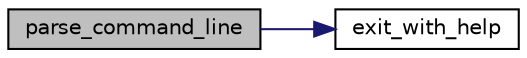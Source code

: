 digraph "parse_command_line"
{
  edge [fontname="Helvetica",fontsize="10",labelfontname="Helvetica",labelfontsize="10"];
  node [fontname="Helvetica",fontsize="10",shape=record];
  rankdir="LR";
  Node1 [label="parse_command_line",height=0.2,width=0.4,color="black", fillcolor="grey75", style="filled" fontcolor="black"];
  Node1 -> Node2 [color="midnightblue",fontsize="10",style="solid",fontname="Helvetica"];
  Node2 [label="exit_with_help",height=0.2,width=0.4,color="black", fillcolor="white", style="filled",URL="$la__svm_8cpp.html#a8bbbfc2cd5ea26b69d3b880c6f509e93"];
}
